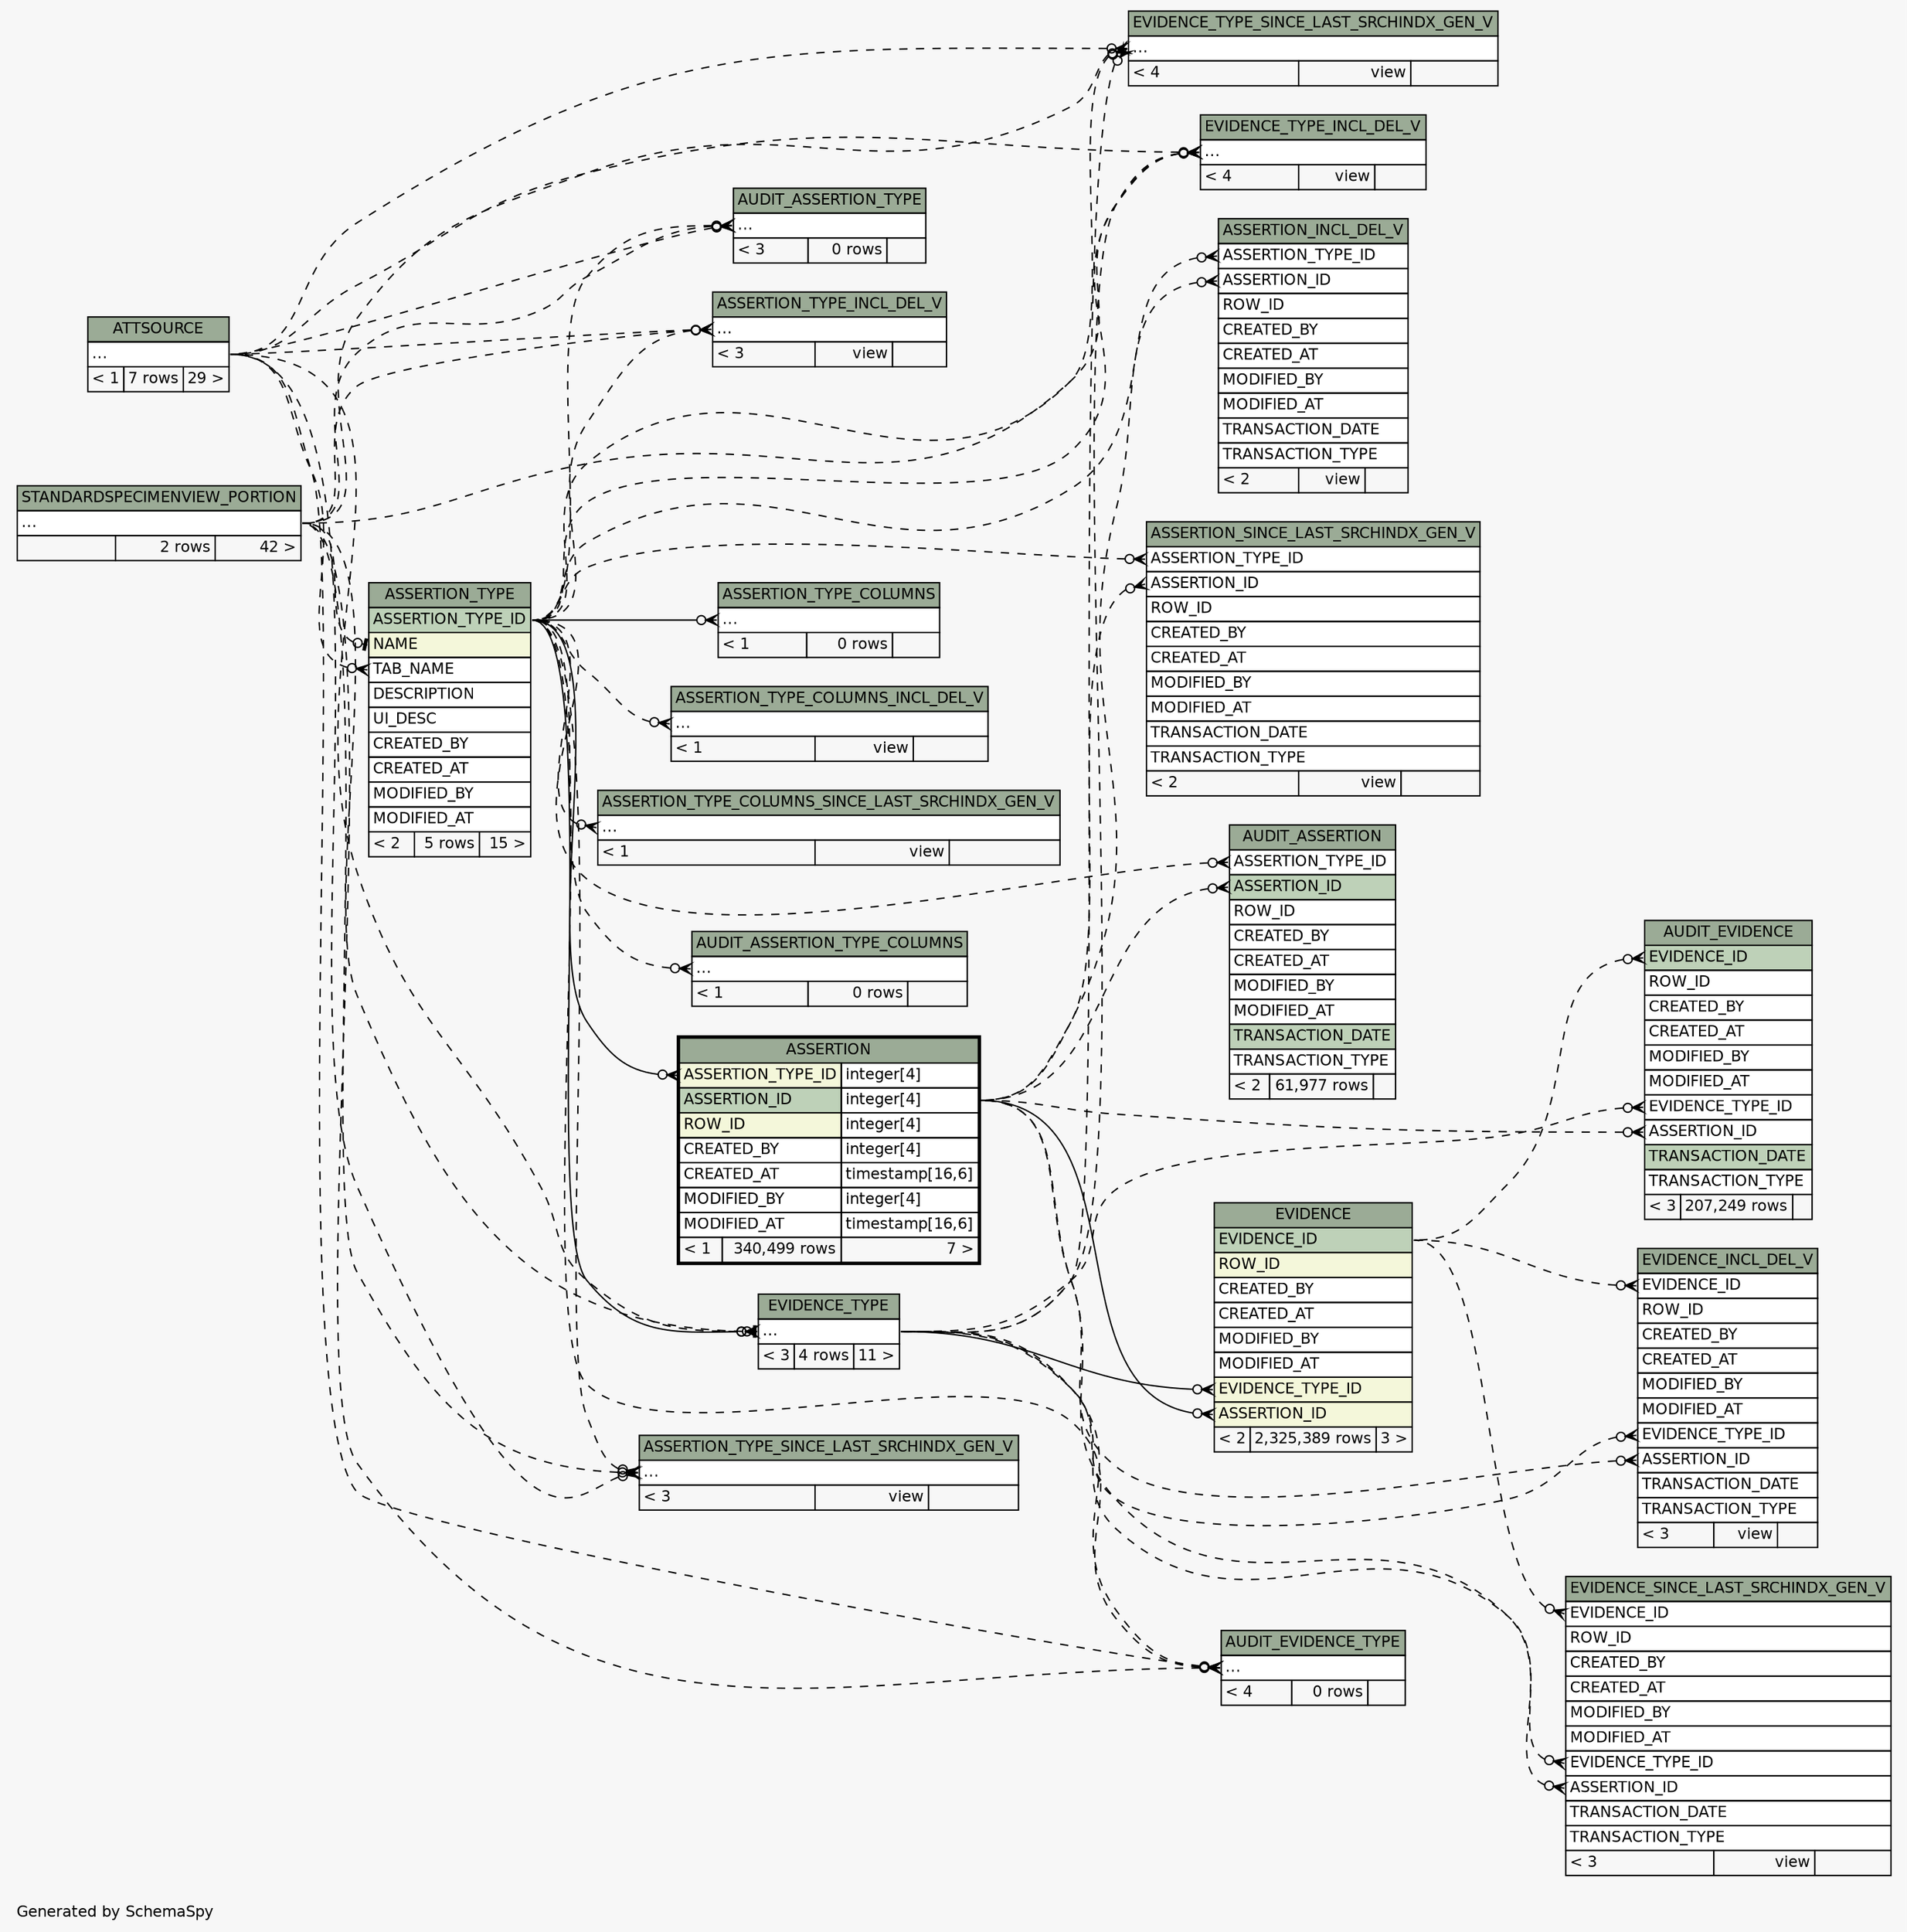 // dot 2.38.0 on Windows 10 10.0
// SchemaSpy rev Unknown
digraph "impliedTwoDegreesRelationshipsDiagram" {
  graph [
    rankdir="RL"
    bgcolor="#f7f7f7"
    label="\nGenerated by SchemaSpy"
    labeljust="l"
    nodesep="0.18"
    ranksep="0.46"
    fontname="Helvetica"
    fontsize="11"
  ];
  node [
    fontname="Helvetica"
    fontsize="11"
    shape="plaintext"
  ];
  edge [
    arrowsize="0.8"
  ];
  "ASSERTION":"ASSERTION_TYPE_ID":w -> "ASSERTION_TYPE":"ASSERTION_TYPE_ID":e [arrowhead=none dir=back arrowtail=crowodot];
  "ASSERTION_INCL_DEL_V":"ASSERTION_ID":w -> "ASSERTION":"ASSERTION_ID.type":e [arrowhead=none dir=back arrowtail=crowodot style=dashed];
  "ASSERTION_INCL_DEL_V":"ASSERTION_TYPE_ID":w -> "ASSERTION_TYPE":"ASSERTION_TYPE_ID":e [arrowhead=none dir=back arrowtail=crowodot style=dashed];
  "ASSERTION_SINCE_LAST_SRCHINDX_GEN_V":"ASSERTION_ID":w -> "ASSERTION":"ASSERTION_ID.type":e [arrowhead=none dir=back arrowtail=crowodot style=dashed];
  "ASSERTION_SINCE_LAST_SRCHINDX_GEN_V":"ASSERTION_TYPE_ID":w -> "ASSERTION_TYPE":"ASSERTION_TYPE_ID":e [arrowhead=none dir=back arrowtail=crowodot style=dashed];
  "ASSERTION_TYPE":"NAME":w -> "STANDARDSPECIMENVIEW_PORTION":"elipses":e [arrowhead=none dir=back arrowtail=teeodot style=dashed];
  "ASSERTION_TYPE":"TAB_NAME":w -> "ATTSOURCE":"elipses":e [arrowhead=none dir=back arrowtail=crowodot style=dashed];
  "ASSERTION_TYPE_COLUMNS":"elipses":w -> "ASSERTION_TYPE":"ASSERTION_TYPE_ID":e [arrowhead=none dir=back arrowtail=crowodot];
  "ASSERTION_TYPE_COLUMNS_INCL_DEL_V":"elipses":w -> "ASSERTION_TYPE":"ASSERTION_TYPE_ID":e [arrowhead=none dir=back arrowtail=crowodot style=dashed];
  "ASSERTION_TYPE_COLUMNS_SINCE_LAST_SRCHINDX_GEN_V":"elipses":w -> "ASSERTION_TYPE":"ASSERTION_TYPE_ID":e [arrowhead=none dir=back arrowtail=crowodot style=dashed];
  "ASSERTION_TYPE_INCL_DEL_V":"elipses":w -> "ASSERTION_TYPE":"ASSERTION_TYPE_ID":e [arrowhead=none dir=back arrowtail=crowodot style=dashed];
  "ASSERTION_TYPE_INCL_DEL_V":"elipses":w -> "STANDARDSPECIMENVIEW_PORTION":"elipses":e [arrowhead=none dir=back arrowtail=crowodot style=dashed];
  "ASSERTION_TYPE_INCL_DEL_V":"elipses":w -> "ATTSOURCE":"elipses":e [arrowhead=none dir=back arrowtail=crowodot style=dashed];
  "ASSERTION_TYPE_SINCE_LAST_SRCHINDX_GEN_V":"elipses":w -> "ASSERTION_TYPE":"ASSERTION_TYPE_ID":e [arrowhead=none dir=back arrowtail=crowodot style=dashed];
  "ASSERTION_TYPE_SINCE_LAST_SRCHINDX_GEN_V":"elipses":w -> "STANDARDSPECIMENVIEW_PORTION":"elipses":e [arrowhead=none dir=back arrowtail=crowodot style=dashed];
  "ASSERTION_TYPE_SINCE_LAST_SRCHINDX_GEN_V":"elipses":w -> "ATTSOURCE":"elipses":e [arrowhead=none dir=back arrowtail=crowodot style=dashed];
  "AUDIT_ASSERTION":"ASSERTION_ID":w -> "ASSERTION":"ASSERTION_ID.type":e [arrowhead=none dir=back arrowtail=crowodot style=dashed];
  "AUDIT_ASSERTION":"ASSERTION_TYPE_ID":w -> "ASSERTION_TYPE":"ASSERTION_TYPE_ID":e [arrowhead=none dir=back arrowtail=crowodot style=dashed];
  "AUDIT_ASSERTION_TYPE":"elipses":w -> "ASSERTION_TYPE":"ASSERTION_TYPE_ID":e [arrowhead=none dir=back arrowtail=crowodot style=dashed];
  "AUDIT_ASSERTION_TYPE":"elipses":w -> "STANDARDSPECIMENVIEW_PORTION":"elipses":e [arrowhead=none dir=back arrowtail=crowodot style=dashed];
  "AUDIT_ASSERTION_TYPE":"elipses":w -> "ATTSOURCE":"elipses":e [arrowhead=none dir=back arrowtail=crowodot style=dashed];
  "AUDIT_ASSERTION_TYPE_COLUMNS":"elipses":w -> "ASSERTION_TYPE":"ASSERTION_TYPE_ID":e [arrowhead=none dir=back arrowtail=crowodot style=dashed];
  "AUDIT_EVIDENCE":"ASSERTION_ID":w -> "ASSERTION":"ASSERTION_ID.type":e [arrowhead=none dir=back arrowtail=crowodot style=dashed];
  "AUDIT_EVIDENCE":"EVIDENCE_ID":w -> "EVIDENCE":"EVIDENCE_ID":e [arrowhead=none dir=back arrowtail=crowodot style=dashed];
  "AUDIT_EVIDENCE":"EVIDENCE_TYPE_ID":w -> "EVIDENCE_TYPE":"elipses":e [arrowhead=none dir=back arrowtail=crowodot style=dashed];
  "AUDIT_EVIDENCE_TYPE":"elipses":w -> "ASSERTION_TYPE":"ASSERTION_TYPE_ID":e [arrowhead=none dir=back arrowtail=crowodot style=dashed];
  "AUDIT_EVIDENCE_TYPE":"elipses":w -> "EVIDENCE_TYPE":"elipses":e [arrowhead=none dir=back arrowtail=crowodot style=dashed];
  "AUDIT_EVIDENCE_TYPE":"elipses":w -> "STANDARDSPECIMENVIEW_PORTION":"elipses":e [arrowhead=none dir=back arrowtail=crowodot style=dashed];
  "AUDIT_EVIDENCE_TYPE":"elipses":w -> "ATTSOURCE":"elipses":e [arrowhead=none dir=back arrowtail=crowodot style=dashed];
  "EVIDENCE":"ASSERTION_ID":w -> "ASSERTION":"ASSERTION_ID.type":e [arrowhead=none dir=back arrowtail=crowodot];
  "EVIDENCE":"EVIDENCE_TYPE_ID":w -> "EVIDENCE_TYPE":"elipses":e [arrowhead=none dir=back arrowtail=crowodot];
  "EVIDENCE_INCL_DEL_V":"ASSERTION_ID":w -> "ASSERTION":"ASSERTION_ID.type":e [arrowhead=none dir=back arrowtail=crowodot style=dashed];
  "EVIDENCE_INCL_DEL_V":"EVIDENCE_ID":w -> "EVIDENCE":"EVIDENCE_ID":e [arrowhead=none dir=back arrowtail=crowodot style=dashed];
  "EVIDENCE_INCL_DEL_V":"EVIDENCE_TYPE_ID":w -> "EVIDENCE_TYPE":"elipses":e [arrowhead=none dir=back arrowtail=crowodot style=dashed];
  "EVIDENCE_SINCE_LAST_SRCHINDX_GEN_V":"ASSERTION_ID":w -> "ASSERTION":"ASSERTION_ID.type":e [arrowhead=none dir=back arrowtail=crowodot style=dashed];
  "EVIDENCE_SINCE_LAST_SRCHINDX_GEN_V":"EVIDENCE_ID":w -> "EVIDENCE":"EVIDENCE_ID":e [arrowhead=none dir=back arrowtail=crowodot style=dashed];
  "EVIDENCE_SINCE_LAST_SRCHINDX_GEN_V":"EVIDENCE_TYPE_ID":w -> "EVIDENCE_TYPE":"elipses":e [arrowhead=none dir=back arrowtail=crowodot style=dashed];
  "EVIDENCE_TYPE":"elipses":w -> "ASSERTION_TYPE":"ASSERTION_TYPE_ID":e [arrowhead=none dir=back arrowtail=crowodot];
  "EVIDENCE_TYPE":"elipses":w -> "STANDARDSPECIMENVIEW_PORTION":"elipses":e [arrowhead=none dir=back arrowtail=teeodot style=dashed];
  "EVIDENCE_TYPE":"elipses":w -> "ATTSOURCE":"elipses":e [arrowhead=none dir=back arrowtail=crowodot style=dashed];
  "EVIDENCE_TYPE_INCL_DEL_V":"elipses":w -> "ASSERTION_TYPE":"ASSERTION_TYPE_ID":e [arrowhead=none dir=back arrowtail=crowodot style=dashed];
  "EVIDENCE_TYPE_INCL_DEL_V":"elipses":w -> "EVIDENCE_TYPE":"elipses":e [arrowhead=none dir=back arrowtail=crowodot style=dashed];
  "EVIDENCE_TYPE_INCL_DEL_V":"elipses":w -> "STANDARDSPECIMENVIEW_PORTION":"elipses":e [arrowhead=none dir=back arrowtail=crowodot style=dashed];
  "EVIDENCE_TYPE_INCL_DEL_V":"elipses":w -> "ATTSOURCE":"elipses":e [arrowhead=none dir=back arrowtail=crowodot style=dashed];
  "EVIDENCE_TYPE_SINCE_LAST_SRCHINDX_GEN_V":"elipses":w -> "ASSERTION_TYPE":"ASSERTION_TYPE_ID":e [arrowhead=none dir=back arrowtail=crowodot style=dashed];
  "EVIDENCE_TYPE_SINCE_LAST_SRCHINDX_GEN_V":"elipses":w -> "EVIDENCE_TYPE":"elipses":e [arrowhead=none dir=back arrowtail=crowodot style=dashed];
  "EVIDENCE_TYPE_SINCE_LAST_SRCHINDX_GEN_V":"elipses":w -> "STANDARDSPECIMENVIEW_PORTION":"elipses":e [arrowhead=none dir=back arrowtail=crowodot style=dashed];
  "EVIDENCE_TYPE_SINCE_LAST_SRCHINDX_GEN_V":"elipses":w -> "ATTSOURCE":"elipses":e [arrowhead=none dir=back arrowtail=crowodot style=dashed];
  "ASSERTION" [
    label=<
    <TABLE BORDER="2" CELLBORDER="1" CELLSPACING="0" BGCOLOR="#ffffff">
      <TR><TD COLSPAN="3" BGCOLOR="#9bab96" ALIGN="CENTER">ASSERTION</TD></TR>
      <TR><TD PORT="ASSERTION_TYPE_ID" COLSPAN="2" BGCOLOR="#f4f7da" ALIGN="LEFT">ASSERTION_TYPE_ID</TD><TD PORT="ASSERTION_TYPE_ID.type" ALIGN="LEFT">integer[4]</TD></TR>
      <TR><TD PORT="ASSERTION_ID" COLSPAN="2" BGCOLOR="#bed1b8" ALIGN="LEFT">ASSERTION_ID</TD><TD PORT="ASSERTION_ID.type" ALIGN="LEFT">integer[4]</TD></TR>
      <TR><TD PORT="ROW_ID" COLSPAN="2" BGCOLOR="#f4f7da" ALIGN="LEFT">ROW_ID</TD><TD PORT="ROW_ID.type" ALIGN="LEFT">integer[4]</TD></TR>
      <TR><TD PORT="CREATED_BY" COLSPAN="2" ALIGN="LEFT">CREATED_BY</TD><TD PORT="CREATED_BY.type" ALIGN="LEFT">integer[4]</TD></TR>
      <TR><TD PORT="CREATED_AT" COLSPAN="2" ALIGN="LEFT">CREATED_AT</TD><TD PORT="CREATED_AT.type" ALIGN="LEFT">timestamp[16,6]</TD></TR>
      <TR><TD PORT="MODIFIED_BY" COLSPAN="2" ALIGN="LEFT">MODIFIED_BY</TD><TD PORT="MODIFIED_BY.type" ALIGN="LEFT">integer[4]</TD></TR>
      <TR><TD PORT="MODIFIED_AT" COLSPAN="2" ALIGN="LEFT">MODIFIED_AT</TD><TD PORT="MODIFIED_AT.type" ALIGN="LEFT">timestamp[16,6]</TD></TR>
      <TR><TD ALIGN="LEFT" BGCOLOR="#f7f7f7">&lt; 1</TD><TD ALIGN="RIGHT" BGCOLOR="#f7f7f7">340,499 rows</TD><TD ALIGN="RIGHT" BGCOLOR="#f7f7f7">7 &gt;</TD></TR>
    </TABLE>>
    URL="ASSERTION.html"
    tooltip="ASSERTION"
  ];
  "ASSERTION_INCL_DEL_V" [
    label=<
    <TABLE BORDER="0" CELLBORDER="1" CELLSPACING="0" BGCOLOR="#ffffff">
      <TR><TD COLSPAN="3" BGCOLOR="#9bab96" ALIGN="CENTER">ASSERTION_INCL_DEL_V</TD></TR>
      <TR><TD PORT="ASSERTION_TYPE_ID" COLSPAN="3" ALIGN="LEFT">ASSERTION_TYPE_ID</TD></TR>
      <TR><TD PORT="ASSERTION_ID" COLSPAN="3" ALIGN="LEFT">ASSERTION_ID</TD></TR>
      <TR><TD PORT="ROW_ID" COLSPAN="3" ALIGN="LEFT">ROW_ID</TD></TR>
      <TR><TD PORT="CREATED_BY" COLSPAN="3" ALIGN="LEFT">CREATED_BY</TD></TR>
      <TR><TD PORT="CREATED_AT" COLSPAN="3" ALIGN="LEFT">CREATED_AT</TD></TR>
      <TR><TD PORT="MODIFIED_BY" COLSPAN="3" ALIGN="LEFT">MODIFIED_BY</TD></TR>
      <TR><TD PORT="MODIFIED_AT" COLSPAN="3" ALIGN="LEFT">MODIFIED_AT</TD></TR>
      <TR><TD PORT="TRANSACTION_DATE" COLSPAN="3" ALIGN="LEFT">TRANSACTION_DATE</TD></TR>
      <TR><TD PORT="TRANSACTION_TYPE" COLSPAN="3" ALIGN="LEFT">TRANSACTION_TYPE</TD></TR>
      <TR><TD ALIGN="LEFT" BGCOLOR="#f7f7f7">&lt; 2</TD><TD ALIGN="RIGHT" BGCOLOR="#f7f7f7">view</TD><TD ALIGN="RIGHT" BGCOLOR="#f7f7f7">  </TD></TR>
    </TABLE>>
    URL="ASSERTION_INCL_DEL_V.html"
    tooltip="ASSERTION_INCL_DEL_V"
  ];
  "ASSERTION_SINCE_LAST_SRCHINDX_GEN_V" [
    label=<
    <TABLE BORDER="0" CELLBORDER="1" CELLSPACING="0" BGCOLOR="#ffffff">
      <TR><TD COLSPAN="3" BGCOLOR="#9bab96" ALIGN="CENTER">ASSERTION_SINCE_LAST_SRCHINDX_GEN_V</TD></TR>
      <TR><TD PORT="ASSERTION_TYPE_ID" COLSPAN="3" ALIGN="LEFT">ASSERTION_TYPE_ID</TD></TR>
      <TR><TD PORT="ASSERTION_ID" COLSPAN="3" ALIGN="LEFT">ASSERTION_ID</TD></TR>
      <TR><TD PORT="ROW_ID" COLSPAN="3" ALIGN="LEFT">ROW_ID</TD></TR>
      <TR><TD PORT="CREATED_BY" COLSPAN="3" ALIGN="LEFT">CREATED_BY</TD></TR>
      <TR><TD PORT="CREATED_AT" COLSPAN="3" ALIGN="LEFT">CREATED_AT</TD></TR>
      <TR><TD PORT="MODIFIED_BY" COLSPAN="3" ALIGN="LEFT">MODIFIED_BY</TD></TR>
      <TR><TD PORT="MODIFIED_AT" COLSPAN="3" ALIGN="LEFT">MODIFIED_AT</TD></TR>
      <TR><TD PORT="TRANSACTION_DATE" COLSPAN="3" ALIGN="LEFT">TRANSACTION_DATE</TD></TR>
      <TR><TD PORT="TRANSACTION_TYPE" COLSPAN="3" ALIGN="LEFT">TRANSACTION_TYPE</TD></TR>
      <TR><TD ALIGN="LEFT" BGCOLOR="#f7f7f7">&lt; 2</TD><TD ALIGN="RIGHT" BGCOLOR="#f7f7f7">view</TD><TD ALIGN="RIGHT" BGCOLOR="#f7f7f7">  </TD></TR>
    </TABLE>>
    URL="ASSERTION_SINCE_LAST_SRCHINDX_GEN_V.html"
    tooltip="ASSERTION_SINCE_LAST_SRCHINDX_GEN_V"
  ];
  "ASSERTION_TYPE" [
    label=<
    <TABLE BORDER="0" CELLBORDER="1" CELLSPACING="0" BGCOLOR="#ffffff">
      <TR><TD COLSPAN="3" BGCOLOR="#9bab96" ALIGN="CENTER">ASSERTION_TYPE</TD></TR>
      <TR><TD PORT="ASSERTION_TYPE_ID" COLSPAN="3" BGCOLOR="#bed1b8" ALIGN="LEFT">ASSERTION_TYPE_ID</TD></TR>
      <TR><TD PORT="NAME" COLSPAN="3" BGCOLOR="#f4f7da" ALIGN="LEFT">NAME</TD></TR>
      <TR><TD PORT="TAB_NAME" COLSPAN="3" ALIGN="LEFT">TAB_NAME</TD></TR>
      <TR><TD PORT="DESCRIPTION" COLSPAN="3" ALIGN="LEFT">DESCRIPTION</TD></TR>
      <TR><TD PORT="UI_DESC" COLSPAN="3" ALIGN="LEFT">UI_DESC</TD></TR>
      <TR><TD PORT="CREATED_BY" COLSPAN="3" ALIGN="LEFT">CREATED_BY</TD></TR>
      <TR><TD PORT="CREATED_AT" COLSPAN="3" ALIGN="LEFT">CREATED_AT</TD></TR>
      <TR><TD PORT="MODIFIED_BY" COLSPAN="3" ALIGN="LEFT">MODIFIED_BY</TD></TR>
      <TR><TD PORT="MODIFIED_AT" COLSPAN="3" ALIGN="LEFT">MODIFIED_AT</TD></TR>
      <TR><TD ALIGN="LEFT" BGCOLOR="#f7f7f7">&lt; 2</TD><TD ALIGN="RIGHT" BGCOLOR="#f7f7f7">5 rows</TD><TD ALIGN="RIGHT" BGCOLOR="#f7f7f7">15 &gt;</TD></TR>
    </TABLE>>
    URL="ASSERTION_TYPE.html"
    tooltip="ASSERTION_TYPE"
  ];
  "ASSERTION_TYPE_COLUMNS" [
    label=<
    <TABLE BORDER="0" CELLBORDER="1" CELLSPACING="0" BGCOLOR="#ffffff">
      <TR><TD COLSPAN="3" BGCOLOR="#9bab96" ALIGN="CENTER">ASSERTION_TYPE_COLUMNS</TD></TR>
      <TR><TD PORT="elipses" COLSPAN="3" ALIGN="LEFT">...</TD></TR>
      <TR><TD ALIGN="LEFT" BGCOLOR="#f7f7f7">&lt; 1</TD><TD ALIGN="RIGHT" BGCOLOR="#f7f7f7">0 rows</TD><TD ALIGN="RIGHT" BGCOLOR="#f7f7f7">  </TD></TR>
    </TABLE>>
    URL="ASSERTION_TYPE_COLUMNS.html"
    tooltip="ASSERTION_TYPE_COLUMNS"
  ];
  "ASSERTION_TYPE_COLUMNS_INCL_DEL_V" [
    label=<
    <TABLE BORDER="0" CELLBORDER="1" CELLSPACING="0" BGCOLOR="#ffffff">
      <TR><TD COLSPAN="3" BGCOLOR="#9bab96" ALIGN="CENTER">ASSERTION_TYPE_COLUMNS_INCL_DEL_V</TD></TR>
      <TR><TD PORT="elipses" COLSPAN="3" ALIGN="LEFT">...</TD></TR>
      <TR><TD ALIGN="LEFT" BGCOLOR="#f7f7f7">&lt; 1</TD><TD ALIGN="RIGHT" BGCOLOR="#f7f7f7">view</TD><TD ALIGN="RIGHT" BGCOLOR="#f7f7f7">  </TD></TR>
    </TABLE>>
    URL="ASSERTION_TYPE_COLUMNS_INCL_DEL_V.html"
    tooltip="ASSERTION_TYPE_COLUMNS_INCL_DEL_V"
  ];
  "ASSERTION_TYPE_COLUMNS_SINCE_LAST_SRCHINDX_GEN_V" [
    label=<
    <TABLE BORDER="0" CELLBORDER="1" CELLSPACING="0" BGCOLOR="#ffffff">
      <TR><TD COLSPAN="3" BGCOLOR="#9bab96" ALIGN="CENTER">ASSERTION_TYPE_COLUMNS_SINCE_LAST_SRCHINDX_GEN_V</TD></TR>
      <TR><TD PORT="elipses" COLSPAN="3" ALIGN="LEFT">...</TD></TR>
      <TR><TD ALIGN="LEFT" BGCOLOR="#f7f7f7">&lt; 1</TD><TD ALIGN="RIGHT" BGCOLOR="#f7f7f7">view</TD><TD ALIGN="RIGHT" BGCOLOR="#f7f7f7">  </TD></TR>
    </TABLE>>
    URL="ASSERTION_TYPE_COLUMNS_SINCE_LAST_SRCHINDX_GEN_V.html"
    tooltip="ASSERTION_TYPE_COLUMNS_SINCE_LAST_SRCHINDX_GEN_V"
  ];
  "ASSERTION_TYPE_INCL_DEL_V" [
    label=<
    <TABLE BORDER="0" CELLBORDER="1" CELLSPACING="0" BGCOLOR="#ffffff">
      <TR><TD COLSPAN="3" BGCOLOR="#9bab96" ALIGN="CENTER">ASSERTION_TYPE_INCL_DEL_V</TD></TR>
      <TR><TD PORT="elipses" COLSPAN="3" ALIGN="LEFT">...</TD></TR>
      <TR><TD ALIGN="LEFT" BGCOLOR="#f7f7f7">&lt; 3</TD><TD ALIGN="RIGHT" BGCOLOR="#f7f7f7">view</TD><TD ALIGN="RIGHT" BGCOLOR="#f7f7f7">  </TD></TR>
    </TABLE>>
    URL="ASSERTION_TYPE_INCL_DEL_V.html"
    tooltip="ASSERTION_TYPE_INCL_DEL_V"
  ];
  "ASSERTION_TYPE_SINCE_LAST_SRCHINDX_GEN_V" [
    label=<
    <TABLE BORDER="0" CELLBORDER="1" CELLSPACING="0" BGCOLOR="#ffffff">
      <TR><TD COLSPAN="3" BGCOLOR="#9bab96" ALIGN="CENTER">ASSERTION_TYPE_SINCE_LAST_SRCHINDX_GEN_V</TD></TR>
      <TR><TD PORT="elipses" COLSPAN="3" ALIGN="LEFT">...</TD></TR>
      <TR><TD ALIGN="LEFT" BGCOLOR="#f7f7f7">&lt; 3</TD><TD ALIGN="RIGHT" BGCOLOR="#f7f7f7">view</TD><TD ALIGN="RIGHT" BGCOLOR="#f7f7f7">  </TD></TR>
    </TABLE>>
    URL="ASSERTION_TYPE_SINCE_LAST_SRCHINDX_GEN_V.html"
    tooltip="ASSERTION_TYPE_SINCE_LAST_SRCHINDX_GEN_V"
  ];
  "ATTSOURCE" [
    label=<
    <TABLE BORDER="0" CELLBORDER="1" CELLSPACING="0" BGCOLOR="#ffffff">
      <TR><TD COLSPAN="3" BGCOLOR="#9bab96" ALIGN="CENTER">ATTSOURCE</TD></TR>
      <TR><TD PORT="elipses" COLSPAN="3" ALIGN="LEFT">...</TD></TR>
      <TR><TD ALIGN="LEFT" BGCOLOR="#f7f7f7">&lt; 1</TD><TD ALIGN="RIGHT" BGCOLOR="#f7f7f7">7 rows</TD><TD ALIGN="RIGHT" BGCOLOR="#f7f7f7">29 &gt;</TD></TR>
    </TABLE>>
    URL="ATTSOURCE.html"
    tooltip="ATTSOURCE"
  ];
  "AUDIT_ASSERTION" [
    label=<
    <TABLE BORDER="0" CELLBORDER="1" CELLSPACING="0" BGCOLOR="#ffffff">
      <TR><TD COLSPAN="3" BGCOLOR="#9bab96" ALIGN="CENTER">AUDIT_ASSERTION</TD></TR>
      <TR><TD PORT="ASSERTION_TYPE_ID" COLSPAN="3" ALIGN="LEFT">ASSERTION_TYPE_ID</TD></TR>
      <TR><TD PORT="ASSERTION_ID" COLSPAN="3" BGCOLOR="#bed1b8" ALIGN="LEFT">ASSERTION_ID</TD></TR>
      <TR><TD PORT="ROW_ID" COLSPAN="3" ALIGN="LEFT">ROW_ID</TD></TR>
      <TR><TD PORT="CREATED_BY" COLSPAN="3" ALIGN="LEFT">CREATED_BY</TD></TR>
      <TR><TD PORT="CREATED_AT" COLSPAN="3" ALIGN="LEFT">CREATED_AT</TD></TR>
      <TR><TD PORT="MODIFIED_BY" COLSPAN="3" ALIGN="LEFT">MODIFIED_BY</TD></TR>
      <TR><TD PORT="MODIFIED_AT" COLSPAN="3" ALIGN="LEFT">MODIFIED_AT</TD></TR>
      <TR><TD PORT="TRANSACTION_DATE" COLSPAN="3" BGCOLOR="#bed1b8" ALIGN="LEFT">TRANSACTION_DATE</TD></TR>
      <TR><TD PORT="TRANSACTION_TYPE" COLSPAN="3" ALIGN="LEFT">TRANSACTION_TYPE</TD></TR>
      <TR><TD ALIGN="LEFT" BGCOLOR="#f7f7f7">&lt; 2</TD><TD ALIGN="RIGHT" BGCOLOR="#f7f7f7">61,977 rows</TD><TD ALIGN="RIGHT" BGCOLOR="#f7f7f7">  </TD></TR>
    </TABLE>>
    URL="AUDIT_ASSERTION.html"
    tooltip="AUDIT_ASSERTION"
  ];
  "AUDIT_ASSERTION_TYPE" [
    label=<
    <TABLE BORDER="0" CELLBORDER="1" CELLSPACING="0" BGCOLOR="#ffffff">
      <TR><TD COLSPAN="3" BGCOLOR="#9bab96" ALIGN="CENTER">AUDIT_ASSERTION_TYPE</TD></TR>
      <TR><TD PORT="elipses" COLSPAN="3" ALIGN="LEFT">...</TD></TR>
      <TR><TD ALIGN="LEFT" BGCOLOR="#f7f7f7">&lt; 3</TD><TD ALIGN="RIGHT" BGCOLOR="#f7f7f7">0 rows</TD><TD ALIGN="RIGHT" BGCOLOR="#f7f7f7">  </TD></TR>
    </TABLE>>
    URL="AUDIT_ASSERTION_TYPE.html"
    tooltip="AUDIT_ASSERTION_TYPE"
  ];
  "AUDIT_ASSERTION_TYPE_COLUMNS" [
    label=<
    <TABLE BORDER="0" CELLBORDER="1" CELLSPACING="0" BGCOLOR="#ffffff">
      <TR><TD COLSPAN="3" BGCOLOR="#9bab96" ALIGN="CENTER">AUDIT_ASSERTION_TYPE_COLUMNS</TD></TR>
      <TR><TD PORT="elipses" COLSPAN="3" ALIGN="LEFT">...</TD></TR>
      <TR><TD ALIGN="LEFT" BGCOLOR="#f7f7f7">&lt; 1</TD><TD ALIGN="RIGHT" BGCOLOR="#f7f7f7">0 rows</TD><TD ALIGN="RIGHT" BGCOLOR="#f7f7f7">  </TD></TR>
    </TABLE>>
    URL="AUDIT_ASSERTION_TYPE_COLUMNS.html"
    tooltip="AUDIT_ASSERTION_TYPE_COLUMNS"
  ];
  "AUDIT_EVIDENCE" [
    label=<
    <TABLE BORDER="0" CELLBORDER="1" CELLSPACING="0" BGCOLOR="#ffffff">
      <TR><TD COLSPAN="3" BGCOLOR="#9bab96" ALIGN="CENTER">AUDIT_EVIDENCE</TD></TR>
      <TR><TD PORT="EVIDENCE_ID" COLSPAN="3" BGCOLOR="#bed1b8" ALIGN="LEFT">EVIDENCE_ID</TD></TR>
      <TR><TD PORT="ROW_ID" COLSPAN="3" ALIGN="LEFT">ROW_ID</TD></TR>
      <TR><TD PORT="CREATED_BY" COLSPAN="3" ALIGN="LEFT">CREATED_BY</TD></TR>
      <TR><TD PORT="CREATED_AT" COLSPAN="3" ALIGN="LEFT">CREATED_AT</TD></TR>
      <TR><TD PORT="MODIFIED_BY" COLSPAN="3" ALIGN="LEFT">MODIFIED_BY</TD></TR>
      <TR><TD PORT="MODIFIED_AT" COLSPAN="3" ALIGN="LEFT">MODIFIED_AT</TD></TR>
      <TR><TD PORT="EVIDENCE_TYPE_ID" COLSPAN="3" ALIGN="LEFT">EVIDENCE_TYPE_ID</TD></TR>
      <TR><TD PORT="ASSERTION_ID" COLSPAN="3" ALIGN="LEFT">ASSERTION_ID</TD></TR>
      <TR><TD PORT="TRANSACTION_DATE" COLSPAN="3" BGCOLOR="#bed1b8" ALIGN="LEFT">TRANSACTION_DATE</TD></TR>
      <TR><TD PORT="TRANSACTION_TYPE" COLSPAN="3" ALIGN="LEFT">TRANSACTION_TYPE</TD></TR>
      <TR><TD ALIGN="LEFT" BGCOLOR="#f7f7f7">&lt; 3</TD><TD ALIGN="RIGHT" BGCOLOR="#f7f7f7">207,249 rows</TD><TD ALIGN="RIGHT" BGCOLOR="#f7f7f7">  </TD></TR>
    </TABLE>>
    URL="AUDIT_EVIDENCE.html"
    tooltip="AUDIT_EVIDENCE"
  ];
  "AUDIT_EVIDENCE_TYPE" [
    label=<
    <TABLE BORDER="0" CELLBORDER="1" CELLSPACING="0" BGCOLOR="#ffffff">
      <TR><TD COLSPAN="3" BGCOLOR="#9bab96" ALIGN="CENTER">AUDIT_EVIDENCE_TYPE</TD></TR>
      <TR><TD PORT="elipses" COLSPAN="3" ALIGN="LEFT">...</TD></TR>
      <TR><TD ALIGN="LEFT" BGCOLOR="#f7f7f7">&lt; 4</TD><TD ALIGN="RIGHT" BGCOLOR="#f7f7f7">0 rows</TD><TD ALIGN="RIGHT" BGCOLOR="#f7f7f7">  </TD></TR>
    </TABLE>>
    URL="AUDIT_EVIDENCE_TYPE.html"
    tooltip="AUDIT_EVIDENCE_TYPE"
  ];
  "EVIDENCE" [
    label=<
    <TABLE BORDER="0" CELLBORDER="1" CELLSPACING="0" BGCOLOR="#ffffff">
      <TR><TD COLSPAN="3" BGCOLOR="#9bab96" ALIGN="CENTER">EVIDENCE</TD></TR>
      <TR><TD PORT="EVIDENCE_ID" COLSPAN="3" BGCOLOR="#bed1b8" ALIGN="LEFT">EVIDENCE_ID</TD></TR>
      <TR><TD PORT="ROW_ID" COLSPAN="3" BGCOLOR="#f4f7da" ALIGN="LEFT">ROW_ID</TD></TR>
      <TR><TD PORT="CREATED_BY" COLSPAN="3" ALIGN="LEFT">CREATED_BY</TD></TR>
      <TR><TD PORT="CREATED_AT" COLSPAN="3" ALIGN="LEFT">CREATED_AT</TD></TR>
      <TR><TD PORT="MODIFIED_BY" COLSPAN="3" ALIGN="LEFT">MODIFIED_BY</TD></TR>
      <TR><TD PORT="MODIFIED_AT" COLSPAN="3" ALIGN="LEFT">MODIFIED_AT</TD></TR>
      <TR><TD PORT="EVIDENCE_TYPE_ID" COLSPAN="3" BGCOLOR="#f4f7da" ALIGN="LEFT">EVIDENCE_TYPE_ID</TD></TR>
      <TR><TD PORT="ASSERTION_ID" COLSPAN="3" BGCOLOR="#f4f7da" ALIGN="LEFT">ASSERTION_ID</TD></TR>
      <TR><TD ALIGN="LEFT" BGCOLOR="#f7f7f7">&lt; 2</TD><TD ALIGN="RIGHT" BGCOLOR="#f7f7f7">2,325,389 rows</TD><TD ALIGN="RIGHT" BGCOLOR="#f7f7f7">3 &gt;</TD></TR>
    </TABLE>>
    URL="EVIDENCE.html"
    tooltip="EVIDENCE"
  ];
  "EVIDENCE_INCL_DEL_V" [
    label=<
    <TABLE BORDER="0" CELLBORDER="1" CELLSPACING="0" BGCOLOR="#ffffff">
      <TR><TD COLSPAN="3" BGCOLOR="#9bab96" ALIGN="CENTER">EVIDENCE_INCL_DEL_V</TD></TR>
      <TR><TD PORT="EVIDENCE_ID" COLSPAN="3" ALIGN="LEFT">EVIDENCE_ID</TD></TR>
      <TR><TD PORT="ROW_ID" COLSPAN="3" ALIGN="LEFT">ROW_ID</TD></TR>
      <TR><TD PORT="CREATED_BY" COLSPAN="3" ALIGN="LEFT">CREATED_BY</TD></TR>
      <TR><TD PORT="CREATED_AT" COLSPAN="3" ALIGN="LEFT">CREATED_AT</TD></TR>
      <TR><TD PORT="MODIFIED_BY" COLSPAN="3" ALIGN="LEFT">MODIFIED_BY</TD></TR>
      <TR><TD PORT="MODIFIED_AT" COLSPAN="3" ALIGN="LEFT">MODIFIED_AT</TD></TR>
      <TR><TD PORT="EVIDENCE_TYPE_ID" COLSPAN="3" ALIGN="LEFT">EVIDENCE_TYPE_ID</TD></TR>
      <TR><TD PORT="ASSERTION_ID" COLSPAN="3" ALIGN="LEFT">ASSERTION_ID</TD></TR>
      <TR><TD PORT="TRANSACTION_DATE" COLSPAN="3" ALIGN="LEFT">TRANSACTION_DATE</TD></TR>
      <TR><TD PORT="TRANSACTION_TYPE" COLSPAN="3" ALIGN="LEFT">TRANSACTION_TYPE</TD></TR>
      <TR><TD ALIGN="LEFT" BGCOLOR="#f7f7f7">&lt; 3</TD><TD ALIGN="RIGHT" BGCOLOR="#f7f7f7">view</TD><TD ALIGN="RIGHT" BGCOLOR="#f7f7f7">  </TD></TR>
    </TABLE>>
    URL="EVIDENCE_INCL_DEL_V.html"
    tooltip="EVIDENCE_INCL_DEL_V"
  ];
  "EVIDENCE_SINCE_LAST_SRCHINDX_GEN_V" [
    label=<
    <TABLE BORDER="0" CELLBORDER="1" CELLSPACING="0" BGCOLOR="#ffffff">
      <TR><TD COLSPAN="3" BGCOLOR="#9bab96" ALIGN="CENTER">EVIDENCE_SINCE_LAST_SRCHINDX_GEN_V</TD></TR>
      <TR><TD PORT="EVIDENCE_ID" COLSPAN="3" ALIGN="LEFT">EVIDENCE_ID</TD></TR>
      <TR><TD PORT="ROW_ID" COLSPAN="3" ALIGN="LEFT">ROW_ID</TD></TR>
      <TR><TD PORT="CREATED_BY" COLSPAN="3" ALIGN="LEFT">CREATED_BY</TD></TR>
      <TR><TD PORT="CREATED_AT" COLSPAN="3" ALIGN="LEFT">CREATED_AT</TD></TR>
      <TR><TD PORT="MODIFIED_BY" COLSPAN="3" ALIGN="LEFT">MODIFIED_BY</TD></TR>
      <TR><TD PORT="MODIFIED_AT" COLSPAN="3" ALIGN="LEFT">MODIFIED_AT</TD></TR>
      <TR><TD PORT="EVIDENCE_TYPE_ID" COLSPAN="3" ALIGN="LEFT">EVIDENCE_TYPE_ID</TD></TR>
      <TR><TD PORT="ASSERTION_ID" COLSPAN="3" ALIGN="LEFT">ASSERTION_ID</TD></TR>
      <TR><TD PORT="TRANSACTION_DATE" COLSPAN="3" ALIGN="LEFT">TRANSACTION_DATE</TD></TR>
      <TR><TD PORT="TRANSACTION_TYPE" COLSPAN="3" ALIGN="LEFT">TRANSACTION_TYPE</TD></TR>
      <TR><TD ALIGN="LEFT" BGCOLOR="#f7f7f7">&lt; 3</TD><TD ALIGN="RIGHT" BGCOLOR="#f7f7f7">view</TD><TD ALIGN="RIGHT" BGCOLOR="#f7f7f7">  </TD></TR>
    </TABLE>>
    URL="EVIDENCE_SINCE_LAST_SRCHINDX_GEN_V.html"
    tooltip="EVIDENCE_SINCE_LAST_SRCHINDX_GEN_V"
  ];
  "EVIDENCE_TYPE" [
    label=<
    <TABLE BORDER="0" CELLBORDER="1" CELLSPACING="0" BGCOLOR="#ffffff">
      <TR><TD COLSPAN="3" BGCOLOR="#9bab96" ALIGN="CENTER">EVIDENCE_TYPE</TD></TR>
      <TR><TD PORT="elipses" COLSPAN="3" ALIGN="LEFT">...</TD></TR>
      <TR><TD ALIGN="LEFT" BGCOLOR="#f7f7f7">&lt; 3</TD><TD ALIGN="RIGHT" BGCOLOR="#f7f7f7">4 rows</TD><TD ALIGN="RIGHT" BGCOLOR="#f7f7f7">11 &gt;</TD></TR>
    </TABLE>>
    URL="EVIDENCE_TYPE.html"
    tooltip="EVIDENCE_TYPE"
  ];
  "EVIDENCE_TYPE_INCL_DEL_V" [
    label=<
    <TABLE BORDER="0" CELLBORDER="1" CELLSPACING="0" BGCOLOR="#ffffff">
      <TR><TD COLSPAN="3" BGCOLOR="#9bab96" ALIGN="CENTER">EVIDENCE_TYPE_INCL_DEL_V</TD></TR>
      <TR><TD PORT="elipses" COLSPAN="3" ALIGN="LEFT">...</TD></TR>
      <TR><TD ALIGN="LEFT" BGCOLOR="#f7f7f7">&lt; 4</TD><TD ALIGN="RIGHT" BGCOLOR="#f7f7f7">view</TD><TD ALIGN="RIGHT" BGCOLOR="#f7f7f7">  </TD></TR>
    </TABLE>>
    URL="EVIDENCE_TYPE_INCL_DEL_V.html"
    tooltip="EVIDENCE_TYPE_INCL_DEL_V"
  ];
  "EVIDENCE_TYPE_SINCE_LAST_SRCHINDX_GEN_V" [
    label=<
    <TABLE BORDER="0" CELLBORDER="1" CELLSPACING="0" BGCOLOR="#ffffff">
      <TR><TD COLSPAN="3" BGCOLOR="#9bab96" ALIGN="CENTER">EVIDENCE_TYPE_SINCE_LAST_SRCHINDX_GEN_V</TD></TR>
      <TR><TD PORT="elipses" COLSPAN="3" ALIGN="LEFT">...</TD></TR>
      <TR><TD ALIGN="LEFT" BGCOLOR="#f7f7f7">&lt; 4</TD><TD ALIGN="RIGHT" BGCOLOR="#f7f7f7">view</TD><TD ALIGN="RIGHT" BGCOLOR="#f7f7f7">  </TD></TR>
    </TABLE>>
    URL="EVIDENCE_TYPE_SINCE_LAST_SRCHINDX_GEN_V.html"
    tooltip="EVIDENCE_TYPE_SINCE_LAST_SRCHINDX_GEN_V"
  ];
  "STANDARDSPECIMENVIEW_PORTION" [
    label=<
    <TABLE BORDER="0" CELLBORDER="1" CELLSPACING="0" BGCOLOR="#ffffff">
      <TR><TD COLSPAN="3" BGCOLOR="#9bab96" ALIGN="CENTER">STANDARDSPECIMENVIEW_PORTION</TD></TR>
      <TR><TD PORT="elipses" COLSPAN="3" ALIGN="LEFT">...</TD></TR>
      <TR><TD ALIGN="LEFT" BGCOLOR="#f7f7f7">  </TD><TD ALIGN="RIGHT" BGCOLOR="#f7f7f7">2 rows</TD><TD ALIGN="RIGHT" BGCOLOR="#f7f7f7">42 &gt;</TD></TR>
    </TABLE>>
    URL="STANDARDSPECIMENVIEW_PORTION.html"
    tooltip="STANDARDSPECIMENVIEW_PORTION"
  ];
}
